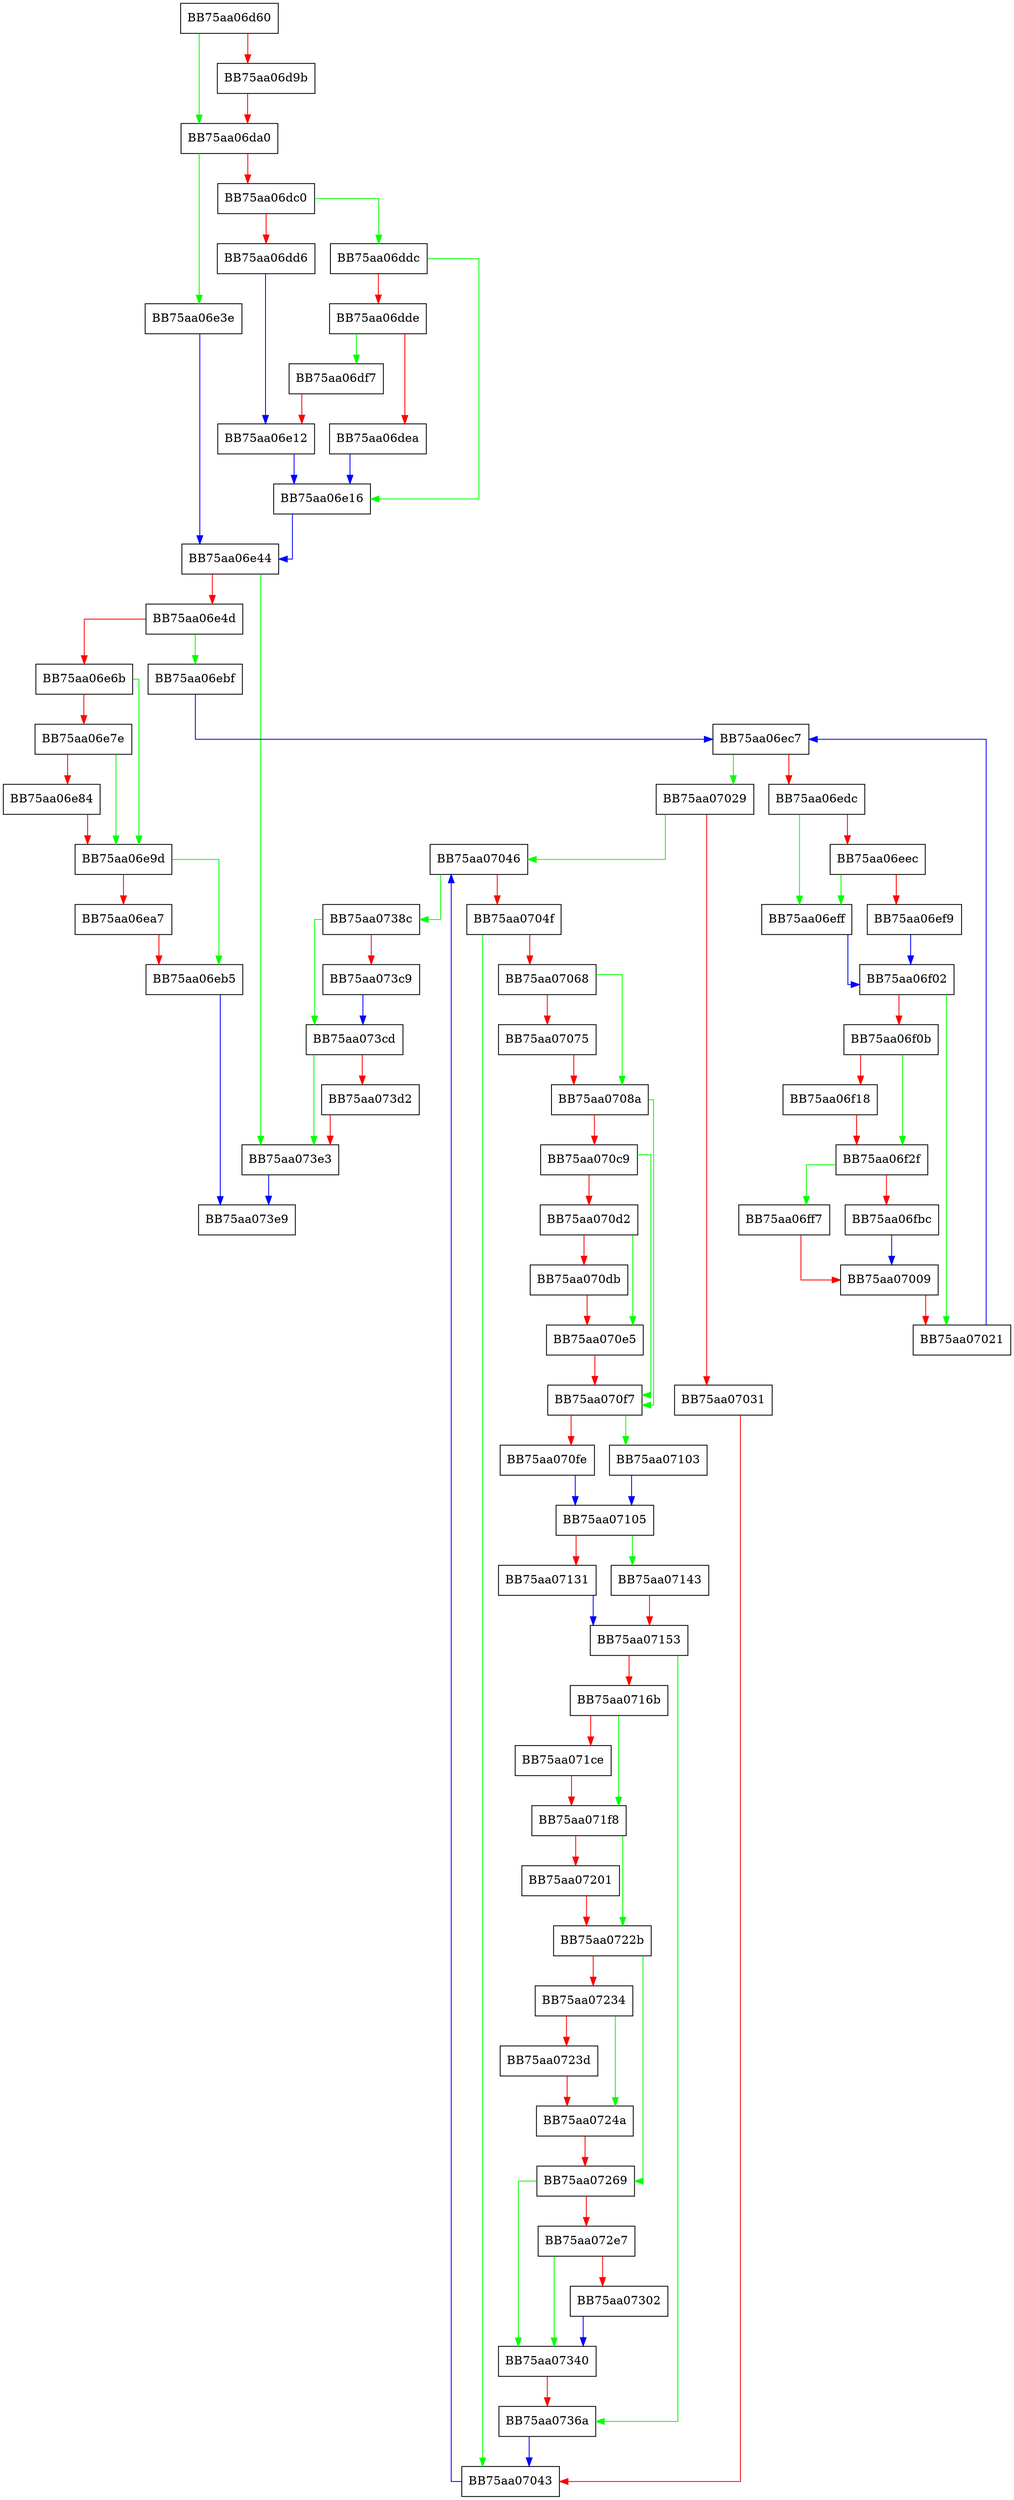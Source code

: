 digraph Parse {
  node [shape="box"];
  graph [splines=ortho];
  BB75aa06d60 -> BB75aa06da0 [color="green"];
  BB75aa06d60 -> BB75aa06d9b [color="red"];
  BB75aa06d9b -> BB75aa06da0 [color="red"];
  BB75aa06da0 -> BB75aa06e3e [color="green"];
  BB75aa06da0 -> BB75aa06dc0 [color="red"];
  BB75aa06dc0 -> BB75aa06ddc [color="green"];
  BB75aa06dc0 -> BB75aa06dd6 [color="red"];
  BB75aa06dd6 -> BB75aa06e12 [color="blue"];
  BB75aa06ddc -> BB75aa06e16 [color="green"];
  BB75aa06ddc -> BB75aa06dde [color="red"];
  BB75aa06dde -> BB75aa06df7 [color="green"];
  BB75aa06dde -> BB75aa06dea [color="red"];
  BB75aa06dea -> BB75aa06e16 [color="blue"];
  BB75aa06df7 -> BB75aa06e12 [color="red"];
  BB75aa06e12 -> BB75aa06e16 [color="blue"];
  BB75aa06e16 -> BB75aa06e44 [color="blue"];
  BB75aa06e3e -> BB75aa06e44 [color="blue"];
  BB75aa06e44 -> BB75aa073e3 [color="green"];
  BB75aa06e44 -> BB75aa06e4d [color="red"];
  BB75aa06e4d -> BB75aa06ebf [color="green"];
  BB75aa06e4d -> BB75aa06e6b [color="red"];
  BB75aa06e6b -> BB75aa06e9d [color="green"];
  BB75aa06e6b -> BB75aa06e7e [color="red"];
  BB75aa06e7e -> BB75aa06e9d [color="green"];
  BB75aa06e7e -> BB75aa06e84 [color="red"];
  BB75aa06e84 -> BB75aa06e9d [color="red"];
  BB75aa06e9d -> BB75aa06eb5 [color="green"];
  BB75aa06e9d -> BB75aa06ea7 [color="red"];
  BB75aa06ea7 -> BB75aa06eb5 [color="red"];
  BB75aa06eb5 -> BB75aa073e9 [color="blue"];
  BB75aa06ebf -> BB75aa06ec7 [color="blue"];
  BB75aa06ec7 -> BB75aa07029 [color="green"];
  BB75aa06ec7 -> BB75aa06edc [color="red"];
  BB75aa06edc -> BB75aa06eff [color="green"];
  BB75aa06edc -> BB75aa06eec [color="red"];
  BB75aa06eec -> BB75aa06eff [color="green"];
  BB75aa06eec -> BB75aa06ef9 [color="red"];
  BB75aa06ef9 -> BB75aa06f02 [color="blue"];
  BB75aa06eff -> BB75aa06f02 [color="blue"];
  BB75aa06f02 -> BB75aa07021 [color="green"];
  BB75aa06f02 -> BB75aa06f0b [color="red"];
  BB75aa06f0b -> BB75aa06f2f [color="green"];
  BB75aa06f0b -> BB75aa06f18 [color="red"];
  BB75aa06f18 -> BB75aa06f2f [color="red"];
  BB75aa06f2f -> BB75aa06ff7 [color="green"];
  BB75aa06f2f -> BB75aa06fbc [color="red"];
  BB75aa06fbc -> BB75aa07009 [color="blue"];
  BB75aa06ff7 -> BB75aa07009 [color="red"];
  BB75aa07009 -> BB75aa07021 [color="red"];
  BB75aa07021 -> BB75aa06ec7 [color="blue"];
  BB75aa07029 -> BB75aa07046 [color="green"];
  BB75aa07029 -> BB75aa07031 [color="red"];
  BB75aa07031 -> BB75aa07043 [color="red"];
  BB75aa07043 -> BB75aa07046 [color="blue"];
  BB75aa07046 -> BB75aa0738c [color="green"];
  BB75aa07046 -> BB75aa0704f [color="red"];
  BB75aa0704f -> BB75aa07043 [color="green"];
  BB75aa0704f -> BB75aa07068 [color="red"];
  BB75aa07068 -> BB75aa0708a [color="green"];
  BB75aa07068 -> BB75aa07075 [color="red"];
  BB75aa07075 -> BB75aa0708a [color="red"];
  BB75aa0708a -> BB75aa070f7 [color="green"];
  BB75aa0708a -> BB75aa070c9 [color="red"];
  BB75aa070c9 -> BB75aa070f7 [color="green"];
  BB75aa070c9 -> BB75aa070d2 [color="red"];
  BB75aa070d2 -> BB75aa070e5 [color="green"];
  BB75aa070d2 -> BB75aa070db [color="red"];
  BB75aa070db -> BB75aa070e5 [color="red"];
  BB75aa070e5 -> BB75aa070f7 [color="red"];
  BB75aa070f7 -> BB75aa07103 [color="green"];
  BB75aa070f7 -> BB75aa070fe [color="red"];
  BB75aa070fe -> BB75aa07105 [color="blue"];
  BB75aa07103 -> BB75aa07105 [color="blue"];
  BB75aa07105 -> BB75aa07143 [color="green"];
  BB75aa07105 -> BB75aa07131 [color="red"];
  BB75aa07131 -> BB75aa07153 [color="blue"];
  BB75aa07143 -> BB75aa07153 [color="red"];
  BB75aa07153 -> BB75aa0736a [color="green"];
  BB75aa07153 -> BB75aa0716b [color="red"];
  BB75aa0716b -> BB75aa071f8 [color="green"];
  BB75aa0716b -> BB75aa071ce [color="red"];
  BB75aa071ce -> BB75aa071f8 [color="red"];
  BB75aa071f8 -> BB75aa0722b [color="green"];
  BB75aa071f8 -> BB75aa07201 [color="red"];
  BB75aa07201 -> BB75aa0722b [color="red"];
  BB75aa0722b -> BB75aa07269 [color="green"];
  BB75aa0722b -> BB75aa07234 [color="red"];
  BB75aa07234 -> BB75aa0724a [color="green"];
  BB75aa07234 -> BB75aa0723d [color="red"];
  BB75aa0723d -> BB75aa0724a [color="red"];
  BB75aa0724a -> BB75aa07269 [color="red"];
  BB75aa07269 -> BB75aa07340 [color="green"];
  BB75aa07269 -> BB75aa072e7 [color="red"];
  BB75aa072e7 -> BB75aa07340 [color="green"];
  BB75aa072e7 -> BB75aa07302 [color="red"];
  BB75aa07302 -> BB75aa07340 [color="blue"];
  BB75aa07340 -> BB75aa0736a [color="red"];
  BB75aa0736a -> BB75aa07043 [color="blue"];
  BB75aa0738c -> BB75aa073cd [color="green"];
  BB75aa0738c -> BB75aa073c9 [color="red"];
  BB75aa073c9 -> BB75aa073cd [color="blue"];
  BB75aa073cd -> BB75aa073e3 [color="green"];
  BB75aa073cd -> BB75aa073d2 [color="red"];
  BB75aa073d2 -> BB75aa073e3 [color="red"];
  BB75aa073e3 -> BB75aa073e9 [color="blue"];
}